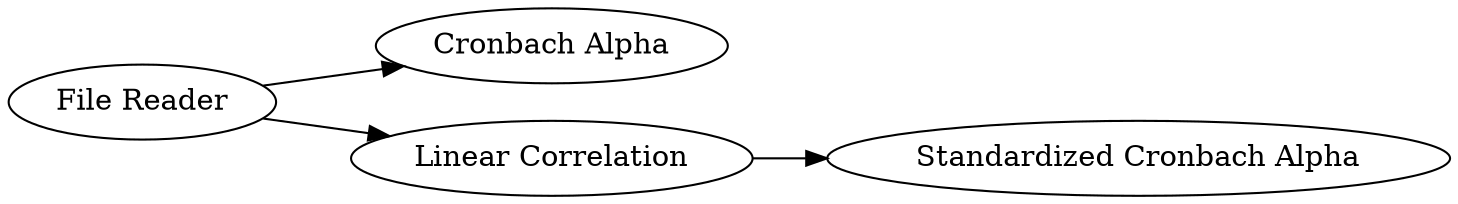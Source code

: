 digraph {
	3 [label="Cronbach Alpha"]
	4 [label="Standardized Cronbach Alpha"]
	9 [label="File Reader"]
	10 [label="Linear Correlation"]
	9 -> 10
	9 -> 3
	10 -> 4
	rankdir=LR
}
